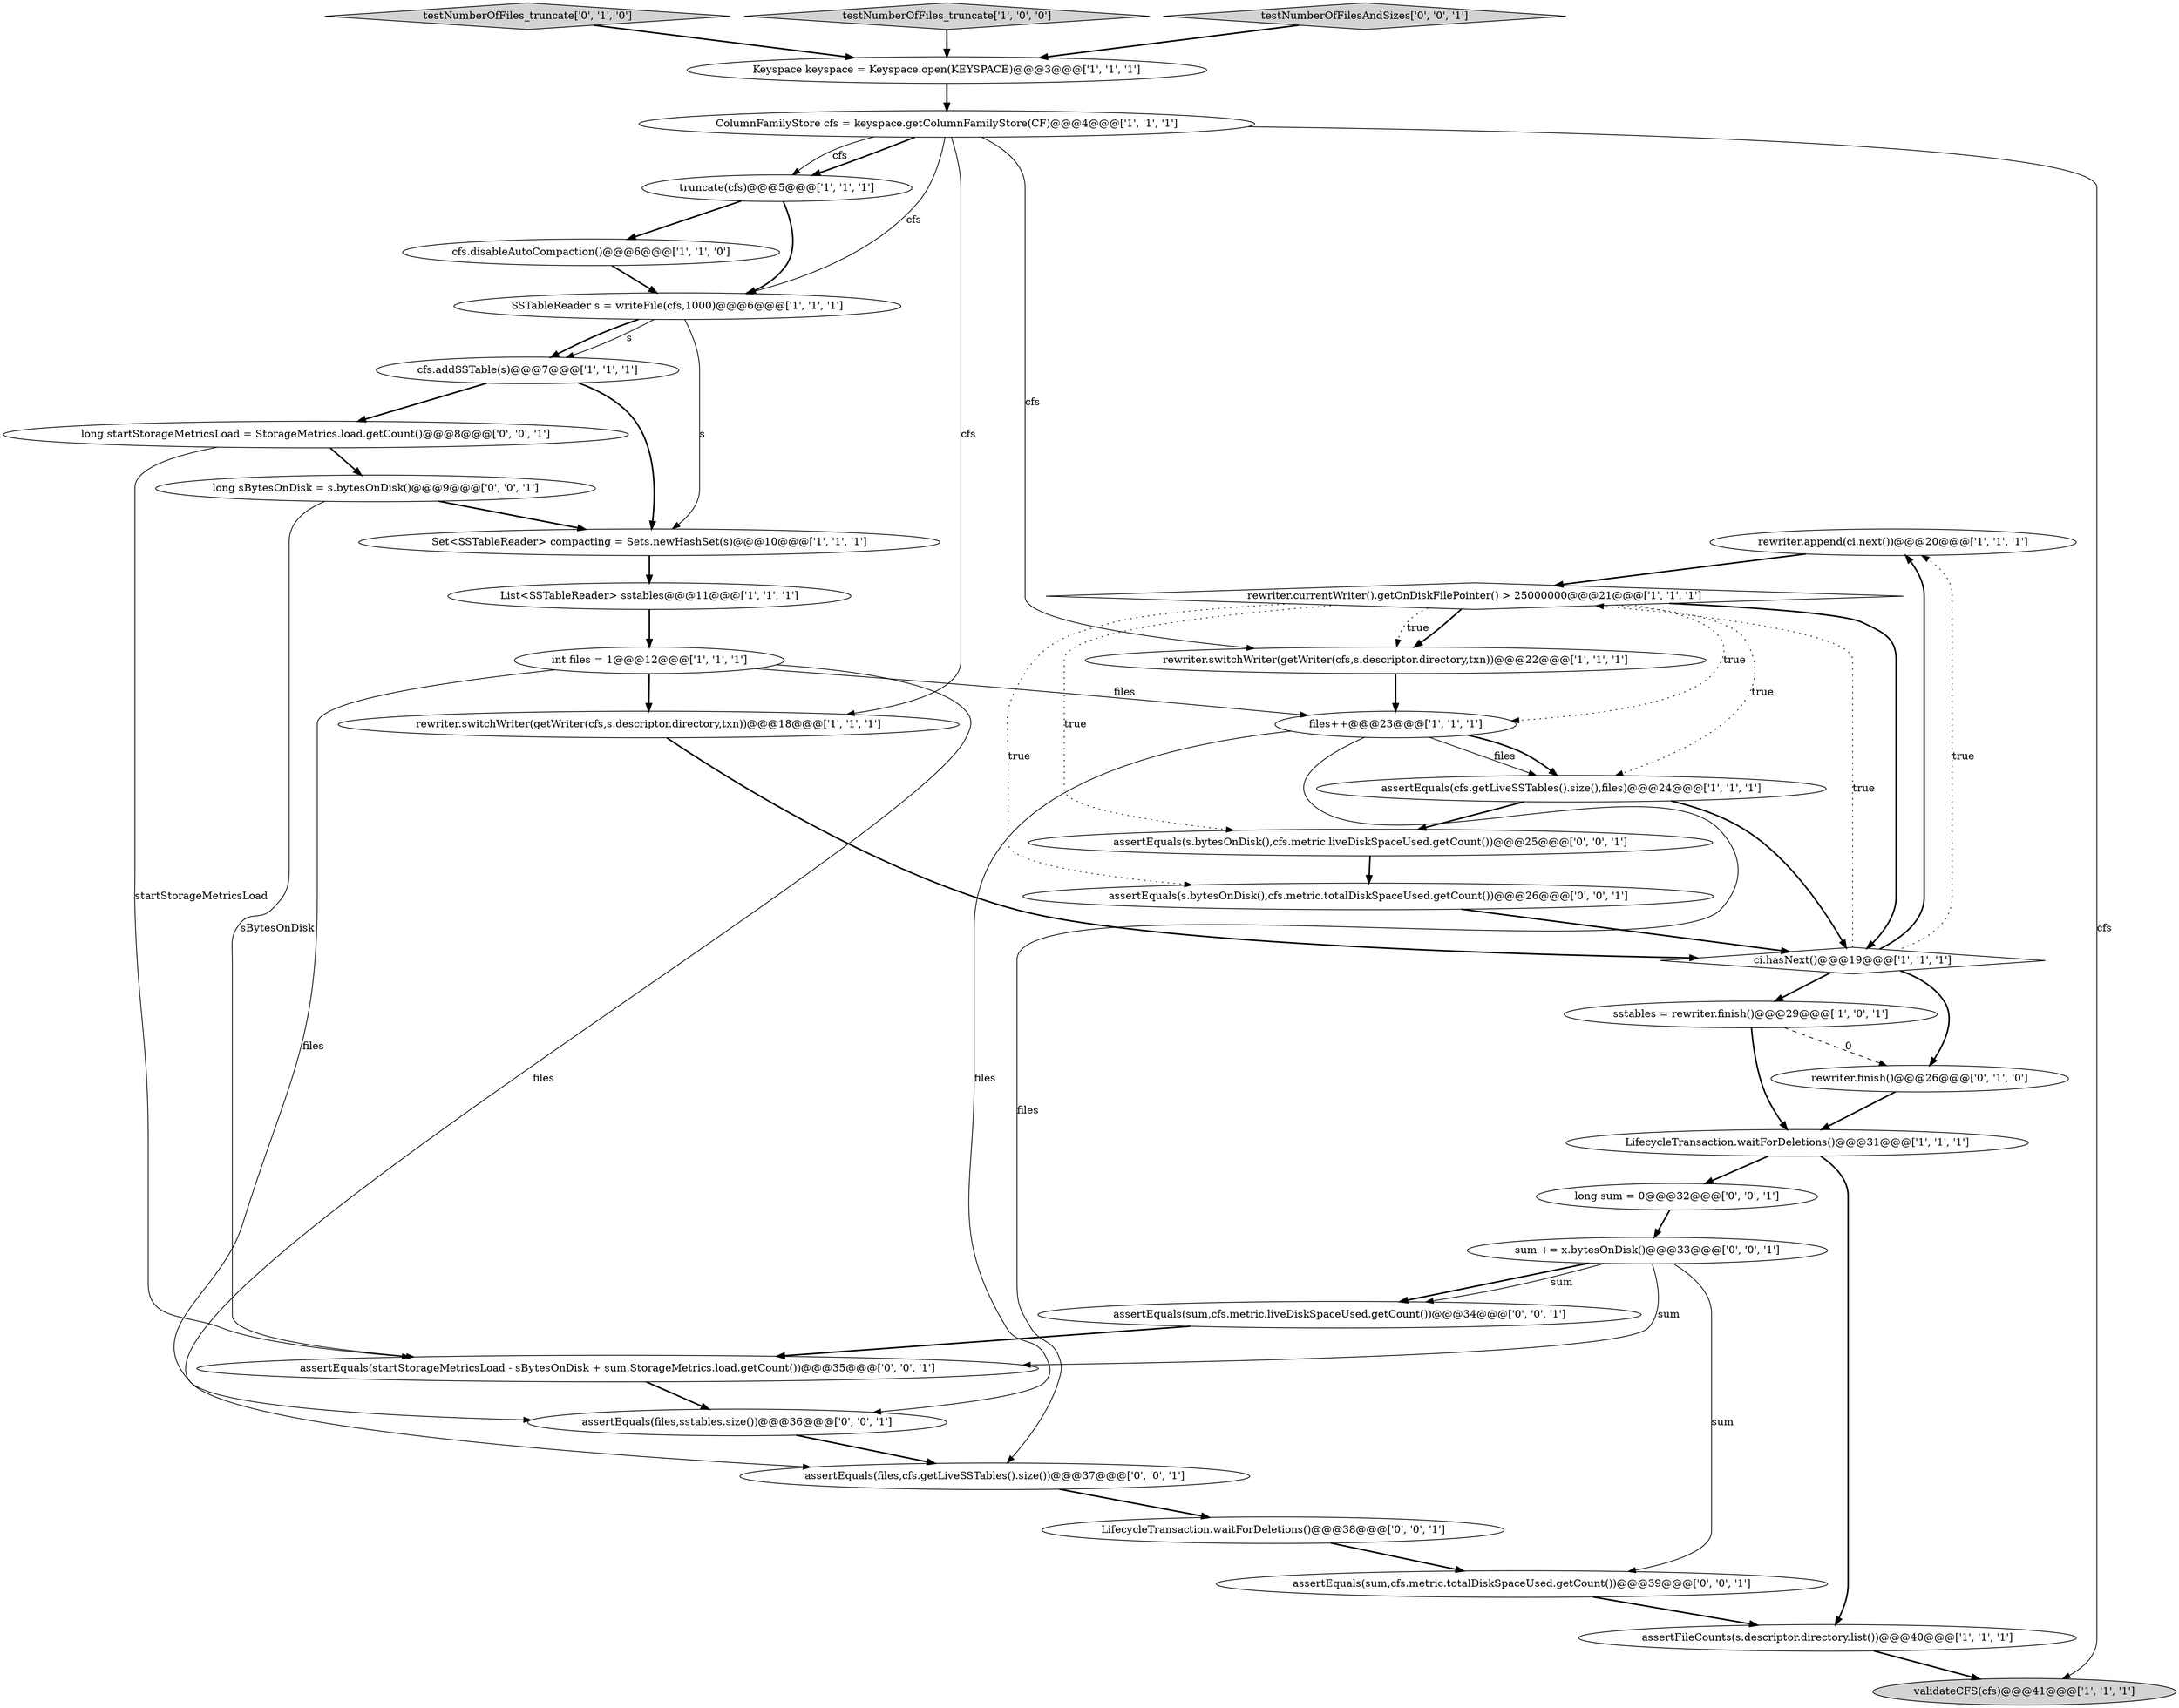 digraph {
20 [style = filled, label = "rewriter.append(ci.next())@@@20@@@['1', '1', '1']", fillcolor = white, shape = ellipse image = "AAA0AAABBB1BBB"];
35 [style = filled, label = "assertEquals(sum,cfs.metric.liveDiskSpaceUsed.getCount())@@@34@@@['0', '0', '1']", fillcolor = white, shape = ellipse image = "AAA0AAABBB3BBB"];
18 [style = filled, label = "rewriter.switchWriter(getWriter(cfs,s.descriptor.directory,txn))@@@22@@@['1', '1', '1']", fillcolor = white, shape = ellipse image = "AAA0AAABBB1BBB"];
8 [style = filled, label = "int files = 1@@@12@@@['1', '1', '1']", fillcolor = white, shape = ellipse image = "AAA0AAABBB1BBB"];
13 [style = filled, label = "LifecycleTransaction.waitForDeletions()@@@31@@@['1', '1', '1']", fillcolor = white, shape = ellipse image = "AAA0AAABBB1BBB"];
30 [style = filled, label = "long sBytesOnDisk = s.bytesOnDisk()@@@9@@@['0', '0', '1']", fillcolor = white, shape = ellipse image = "AAA0AAABBB3BBB"];
26 [style = filled, label = "assertEquals(files,sstables.size())@@@36@@@['0', '0', '1']", fillcolor = white, shape = ellipse image = "AAA0AAABBB3BBB"];
12 [style = filled, label = "List<SSTableReader> sstables@@@11@@@['1', '1', '1']", fillcolor = white, shape = ellipse image = "AAA0AAABBB1BBB"];
5 [style = filled, label = "validateCFS(cfs)@@@41@@@['1', '1', '1']", fillcolor = lightgray, shape = ellipse image = "AAA0AAABBB1BBB"];
28 [style = filled, label = "assertEquals(sum,cfs.metric.totalDiskSpaceUsed.getCount())@@@39@@@['0', '0', '1']", fillcolor = white, shape = ellipse image = "AAA0AAABBB3BBB"];
32 [style = filled, label = "LifecycleTransaction.waitForDeletions()@@@38@@@['0', '0', '1']", fillcolor = white, shape = ellipse image = "AAA0AAABBB3BBB"];
19 [style = filled, label = "Keyspace keyspace = Keyspace.open(KEYSPACE)@@@3@@@['1', '1', '1']", fillcolor = white, shape = ellipse image = "AAA0AAABBB1BBB"];
0 [style = filled, label = "assertFileCounts(s.descriptor.directory.list())@@@40@@@['1', '1', '1']", fillcolor = white, shape = ellipse image = "AAA0AAABBB1BBB"];
34 [style = filled, label = "long sum = 0@@@32@@@['0', '0', '1']", fillcolor = white, shape = ellipse image = "AAA0AAABBB3BBB"];
21 [style = filled, label = "testNumberOfFiles_truncate['0', '1', '0']", fillcolor = lightgray, shape = diamond image = "AAA0AAABBB2BBB"];
1 [style = filled, label = "testNumberOfFiles_truncate['1', '0', '0']", fillcolor = lightgray, shape = diamond image = "AAA0AAABBB1BBB"];
4 [style = filled, label = "assertEquals(cfs.getLiveSSTables().size(),files)@@@24@@@['1', '1', '1']", fillcolor = white, shape = ellipse image = "AAA0AAABBB1BBB"];
27 [style = filled, label = "sum += x.bytesOnDisk()@@@33@@@['0', '0', '1']", fillcolor = white, shape = ellipse image = "AAA0AAABBB3BBB"];
3 [style = filled, label = "ColumnFamilyStore cfs = keyspace.getColumnFamilyStore(CF)@@@4@@@['1', '1', '1']", fillcolor = white, shape = ellipse image = "AAA0AAABBB1BBB"];
24 [style = filled, label = "testNumberOfFilesAndSizes['0', '0', '1']", fillcolor = lightgray, shape = diamond image = "AAA0AAABBB3BBB"];
2 [style = filled, label = "cfs.addSSTable(s)@@@7@@@['1', '1', '1']", fillcolor = white, shape = ellipse image = "AAA0AAABBB1BBB"];
11 [style = filled, label = "cfs.disableAutoCompaction()@@@6@@@['1', '1', '0']", fillcolor = white, shape = ellipse image = "AAA0AAABBB1BBB"];
10 [style = filled, label = "sstables = rewriter.finish()@@@29@@@['1', '0', '1']", fillcolor = white, shape = ellipse image = "AAA0AAABBB1BBB"];
23 [style = filled, label = "long startStorageMetricsLoad = StorageMetrics.load.getCount()@@@8@@@['0', '0', '1']", fillcolor = white, shape = ellipse image = "AAA0AAABBB3BBB"];
33 [style = filled, label = "assertEquals(s.bytesOnDisk(),cfs.metric.totalDiskSpaceUsed.getCount())@@@26@@@['0', '0', '1']", fillcolor = white, shape = ellipse image = "AAA0AAABBB3BBB"];
6 [style = filled, label = "Set<SSTableReader> compacting = Sets.newHashSet(s)@@@10@@@['1', '1', '1']", fillcolor = white, shape = ellipse image = "AAA0AAABBB1BBB"];
25 [style = filled, label = "assertEquals(files,cfs.getLiveSSTables().size())@@@37@@@['0', '0', '1']", fillcolor = white, shape = ellipse image = "AAA0AAABBB3BBB"];
15 [style = filled, label = "rewriter.currentWriter().getOnDiskFilePointer() > 25000000@@@21@@@['1', '1', '1']", fillcolor = white, shape = diamond image = "AAA0AAABBB1BBB"];
22 [style = filled, label = "rewriter.finish()@@@26@@@['0', '1', '0']", fillcolor = white, shape = ellipse image = "AAA1AAABBB2BBB"];
29 [style = filled, label = "assertEquals(s.bytesOnDisk(),cfs.metric.liveDiskSpaceUsed.getCount())@@@25@@@['0', '0', '1']", fillcolor = white, shape = ellipse image = "AAA0AAABBB3BBB"];
17 [style = filled, label = "rewriter.switchWriter(getWriter(cfs,s.descriptor.directory,txn))@@@18@@@['1', '1', '1']", fillcolor = white, shape = ellipse image = "AAA0AAABBB1BBB"];
16 [style = filled, label = "truncate(cfs)@@@5@@@['1', '1', '1']", fillcolor = white, shape = ellipse image = "AAA0AAABBB1BBB"];
14 [style = filled, label = "SSTableReader s = writeFile(cfs,1000)@@@6@@@['1', '1', '1']", fillcolor = white, shape = ellipse image = "AAA0AAABBB1BBB"];
9 [style = filled, label = "ci.hasNext()@@@19@@@['1', '1', '1']", fillcolor = white, shape = diamond image = "AAA0AAABBB1BBB"];
31 [style = filled, label = "assertEquals(startStorageMetricsLoad - sBytesOnDisk + sum,StorageMetrics.load.getCount())@@@35@@@['0', '0', '1']", fillcolor = white, shape = ellipse image = "AAA0AAABBB3BBB"];
7 [style = filled, label = "files++@@@23@@@['1', '1', '1']", fillcolor = white, shape = ellipse image = "AAA0AAABBB1BBB"];
23->30 [style = bold, label=""];
19->3 [style = bold, label=""];
9->22 [style = bold, label=""];
14->2 [style = solid, label="s"];
25->32 [style = bold, label=""];
15->33 [style = dotted, label="true"];
3->17 [style = solid, label="cfs"];
15->9 [style = bold, label=""];
8->25 [style = solid, label="files"];
3->18 [style = solid, label="cfs"];
7->4 [style = solid, label="files"];
35->31 [style = bold, label=""];
15->18 [style = bold, label=""];
13->0 [style = bold, label=""];
9->20 [style = bold, label=""];
20->15 [style = bold, label=""];
15->18 [style = dotted, label="true"];
8->7 [style = solid, label="files"];
7->26 [style = solid, label="files"];
9->20 [style = dotted, label="true"];
8->17 [style = bold, label=""];
31->26 [style = bold, label=""];
27->31 [style = solid, label="sum"];
13->34 [style = bold, label=""];
11->14 [style = bold, label=""];
8->26 [style = solid, label="files"];
15->4 [style = dotted, label="true"];
27->35 [style = bold, label=""];
7->25 [style = solid, label="files"];
27->35 [style = solid, label="sum"];
26->25 [style = bold, label=""];
21->19 [style = bold, label=""];
10->13 [style = bold, label=""];
7->4 [style = bold, label=""];
30->6 [style = bold, label=""];
32->28 [style = bold, label=""];
4->9 [style = bold, label=""];
16->14 [style = bold, label=""];
17->9 [style = bold, label=""];
14->6 [style = solid, label="s"];
6->12 [style = bold, label=""];
1->19 [style = bold, label=""];
3->5 [style = solid, label="cfs"];
33->9 [style = bold, label=""];
14->2 [style = bold, label=""];
2->6 [style = bold, label=""];
30->31 [style = solid, label="sBytesOnDisk"];
15->7 [style = dotted, label="true"];
24->19 [style = bold, label=""];
9->15 [style = dotted, label="true"];
3->16 [style = bold, label=""];
27->28 [style = solid, label="sum"];
15->29 [style = dotted, label="true"];
0->5 [style = bold, label=""];
34->27 [style = bold, label=""];
4->29 [style = bold, label=""];
3->14 [style = solid, label="cfs"];
16->11 [style = bold, label=""];
12->8 [style = bold, label=""];
23->31 [style = solid, label="startStorageMetricsLoad"];
10->22 [style = dashed, label="0"];
29->33 [style = bold, label=""];
28->0 [style = bold, label=""];
22->13 [style = bold, label=""];
2->23 [style = bold, label=""];
3->16 [style = solid, label="cfs"];
9->10 [style = bold, label=""];
18->7 [style = bold, label=""];
}

